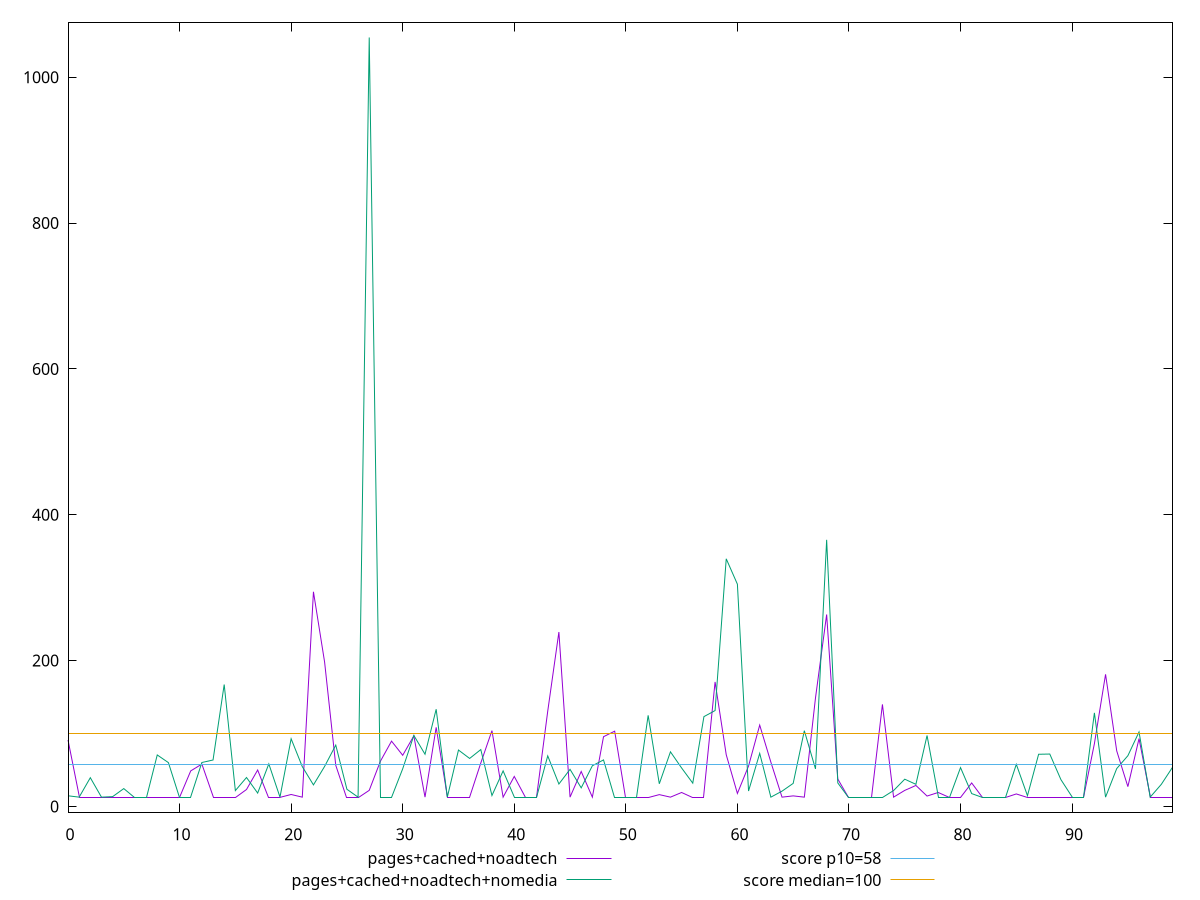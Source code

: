 reset

$pagesCachedNoadtech <<EOF
0 91.2
1 12.8
2 12.8
3 12.8
4 12.8
5 12.8
6 12.8
7 12.8
8 12.8
9 12.8
10 12.8
11 48.800000000000004
12 58.13333333333321
13 12.8
14 12.8
15 12.8
16 23.292000000000193
17 50
18 12.8
19 12.8
20 16.457333333333494
21 12.8
22 294.40000000000003
23 197.99999999999983
24 56.491199999999665
25 12.8
26 12.8
27 22.133333333333333
28 62.00000000000001
29 89.60000000000001
30 70.2
31 96.80000000000001
32 12.8
33 108.53333333333336
34 12.8
35 12.8
36 12.8
37 59.6
38 103.99999999999983
39 12.8
40 41.2
41 12.8
42 12.8
43 130.6666666666666
44 239.20000000000002
45 12.8
46 48
47 12.8
48 95.66666666666667
49 103.26666666666668
50 12.8
51 12.8
52 12.8
53 16.266666666666666
54 12.8
55 19.200000000000003
56 12.8
57 12.8
58 170.8
59 70.93333333333334
60 17.866666666666667
61 55.488799999999905
62 111.6000000000002
63 60.800000000000004
64 12.8
65 14.533333333333333
66 12.8
67 148.80000000000013
68 263.2
69 37.6
70 12.8
71 12.8
72 12.8
73 140
74 12.8
75 22.049066666666597
76 28.843000000000032
77 14.3
78 19.200000000000003
79 12.8
80 12.8
81 32.266666666666666
82 12.8
83 12.8
84 12.8
85 17.2
86 12.8
87 12.8
88 12.8
89 12.8
90 12.8
91 12.8
92 86.13333333333334
93 181.19999999999982
94 76.26666666666667
95 27.200000000000003
96 93.06666666666666
97 12.8
98 12.8
99 12.8
EOF

$pagesCachedNoadtechNomedia <<EOF
0 14.666666666666668
1 12.8
2 39.46666666666667
3 12.8
4 13.5
5 24.53333333333333
6 12.8
7 12.8
8 70.66000000000001
9 60.10959999999978
10 12.8
11 12.8
12 60.34
13 63.73333333333334
14 167.19999999999982
15 21.8
16 39.733333333333334
17 18.400000000000002
18 58.400000000000006
19 12.8
20 92.82360000000023
21 54.66666666666668
22 29.6
23 54.93333333333333
24 84.16000000000001
25 23.6
26 12.8
27 1054.4000000000005
28 12.8
29 12.8
30 51.67999999999993
31 97.4
32 71.63333333333333
33 133.33333333333334
34 12.8
35 77.4
36 65.86666666666655
37 78.04
38 15
39 48.800000000000004
40 12.8
41 12.8
42 12.8
43 69.38
44 30.800000000000004
45 50.9163333333337
46 25.54
47 55.84
48 63.86666666666667
49 12.8
50 12.8
51 12.8
52 124.95999999999992
53 31.1
54 74.93333333333334
55 52.800000000000004
56 32
57 123.2
58 131.53333333333353
59 339.60000000000025
60 304.8
61 21.200000000000003
62 72.82706666666672
63 12.8
64 21
65 31.66666666666667
66 103.93333333333334
67 51.546666666666674
68 365.5999999999997
69 32.300000000000004
70 12.8
71 12.8
72 12.8
73 12.8
74 21.86666666666667
75 37.4
76 30.400000000000002
77 97.33333333333334
78 12.8
79 12.8
80 53.33333333333333
81 17.68
82 12.8
83 12.8
84 12.8
85 57.81693333333363
86 14.8
87 71.60000000000001
88 71.90413333333339
89 36.800000000000004
90 12.8
91 12.8
92 128.4
93 12.8
94 51.96666666666667
95 69.60000000000001
96 102.2
97 12.8
98 30.400000000000002
99 53.733333333333334
EOF

set key outside below
set xrange [0:99]
set yrange [-8.03200000000001:1075.2320000000007]
set trange [-8.03200000000001:1075.2320000000007]
set terminal svg size 640, 520 enhanced background rgb 'white'
set output "report_00013_2021-02-09T12-04-24.940Z/estimated-input-latency/comparison/line/2_vs_3.svg"

plot $pagesCachedNoadtech title "pages+cached+noadtech" with line, \
     $pagesCachedNoadtechNomedia title "pages+cached+noadtech+nomedia" with line, \
     58 title "score p10=58", \
     100 title "score median=100"

reset
